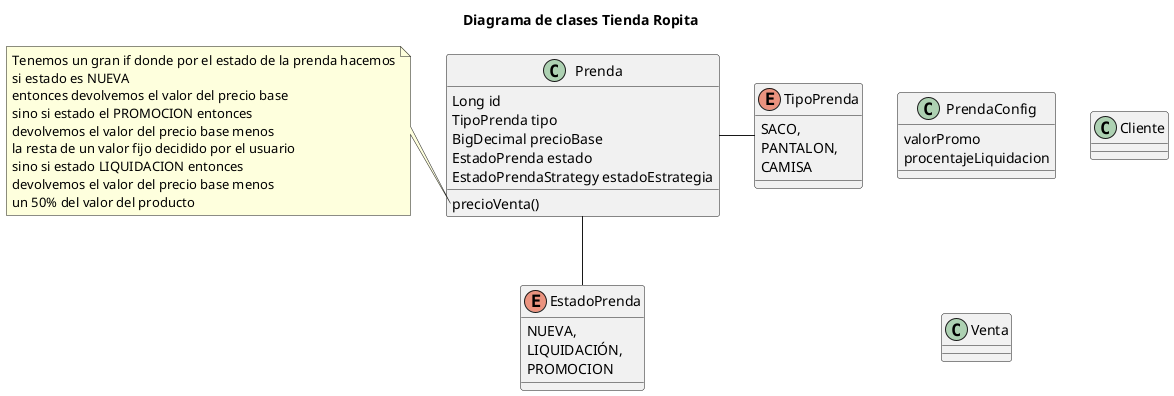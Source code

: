 @startuml
Title Diagrama de clases Tienda Ropita
class Prenda {
	Long id
	TipoPrenda tipo
	BigDecimal precioBase
	EstadoPrenda estado
	EstadoPrendaStrategy estadoEstrategia
	
	precioVenta()
}
note left of Prenda::precioVenta
Tenemos un gran if donde por el estado de la prenda hacemos
si estado es NUEVA
entonces devolvemos el valor del precio base
sino si estado el PROMOCION entonces
devolvemos el valor del precio base menos
la resta de un valor fijo decidido por el usuario
sino si estado LIQUIDACION entonces
devolvemos el valor del precio base menos
un 50% del valor del producto
end note
class PrendaConfig{
	valorPromo
	procentajeLiquidacion
}
enum TipoPrenda {
	SACO,
	PANTALON,
	CAMISA
}
enum EstadoPrenda {
	NUEVA,
	LIQUIDACIÓN,
	PROMOCION
}
class Cliente {
}
class Venta {
}
Prenda --right TipoPrenda
Prenda --down EstadoPrenda
@enduml
